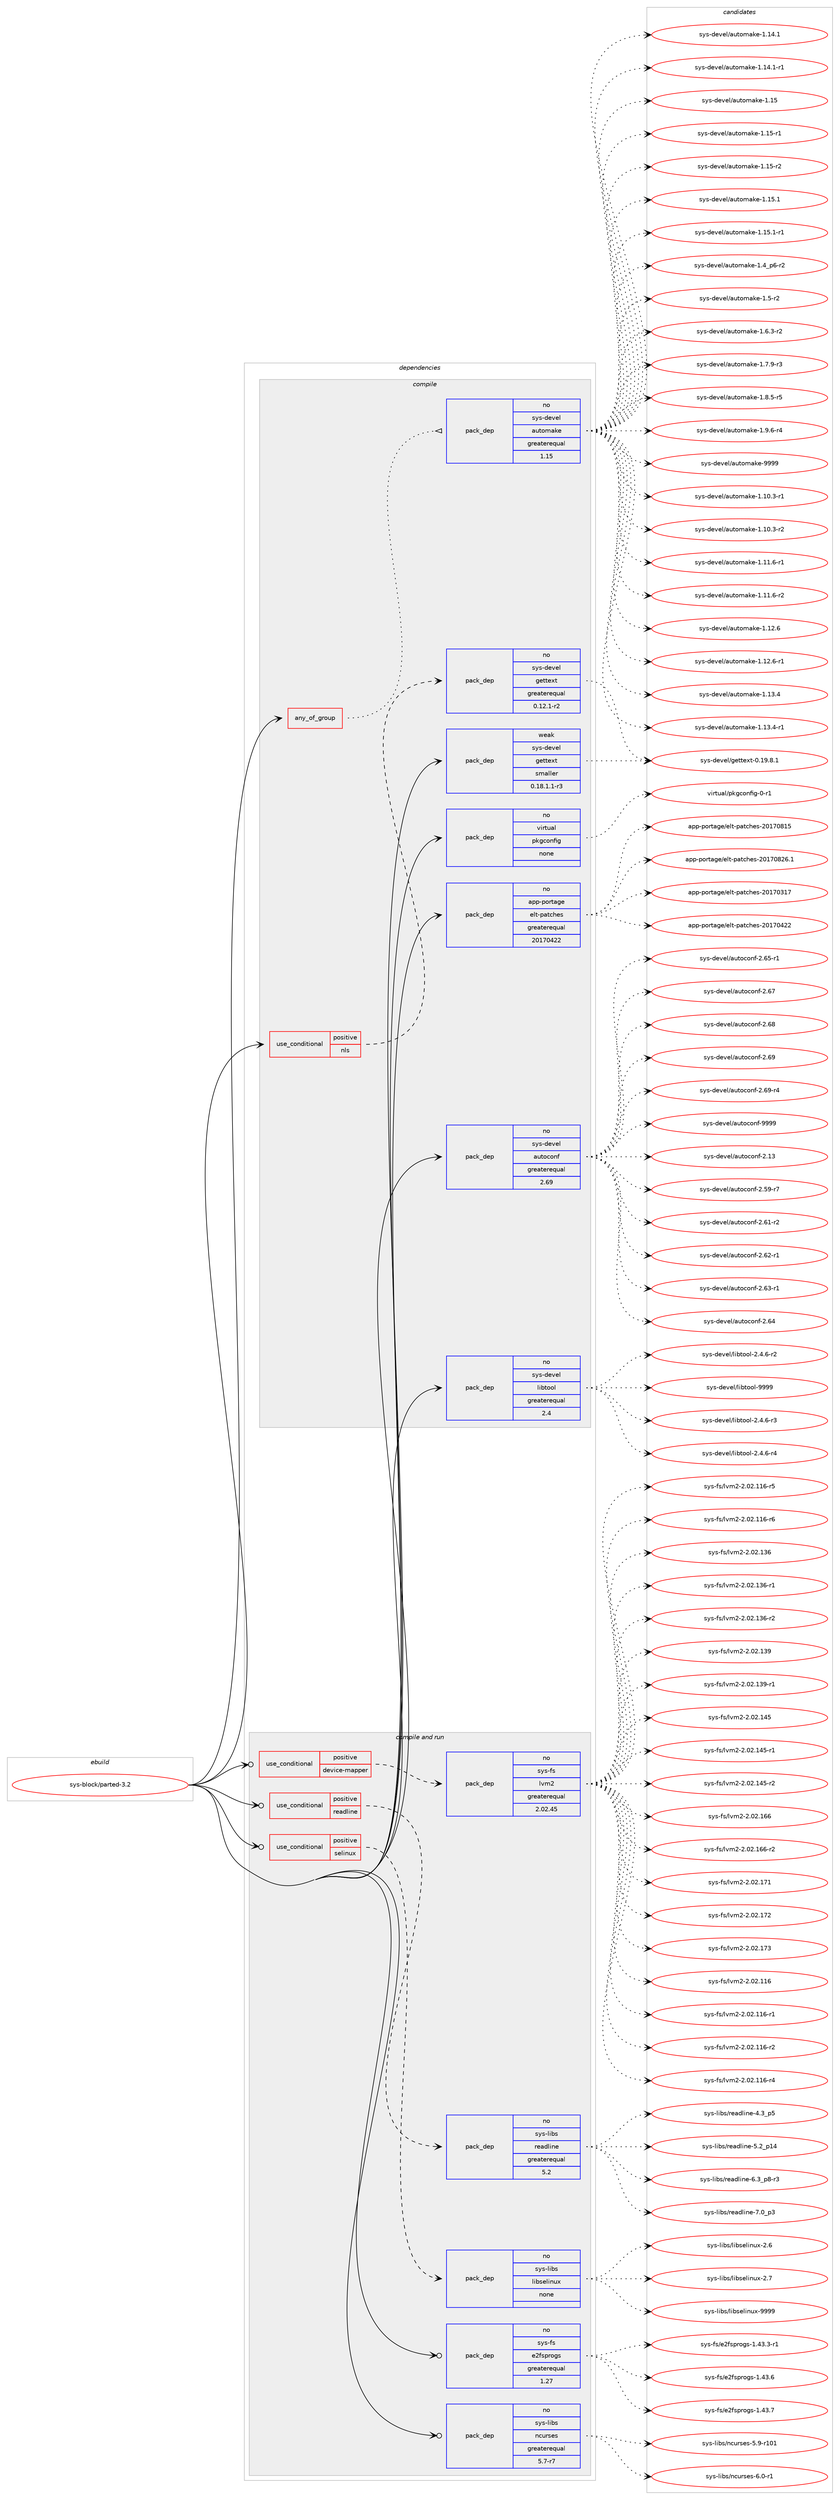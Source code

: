 digraph prolog {

# *************
# Graph options
# *************

newrank=true;
concentrate=true;
compound=true;
graph [rankdir=LR,fontname=Helvetica,fontsize=10,ranksep=1.5];#, ranksep=2.5, nodesep=0.2];
edge  [arrowhead=vee];
node  [fontname=Helvetica,fontsize=10];

# **********
# The ebuild
# **********

subgraph cluster_leftcol {
color=gray;
rank=same;
label=<<i>ebuild</i>>;
id [label="sys-block/parted-3.2", color=red, width=4, href="../sys-block/parted-3.2.svg"];
}

# ****************
# The dependencies
# ****************

subgraph cluster_midcol {
color=gray;
label=<<i>dependencies</i>>;
subgraph cluster_compile {
fillcolor="#eeeeee";
style=filled;
label=<<i>compile</i>>;
subgraph any8026 {
dependency476582 [label=<<TABLE BORDER="0" CELLBORDER="1" CELLSPACING="0" CELLPADDING="4"><TR><TD CELLPADDING="10">any_of_group</TD></TR></TABLE>>, shape=none, color=red];subgraph pack353500 {
dependency476583 [label=<<TABLE BORDER="0" CELLBORDER="1" CELLSPACING="0" CELLPADDING="4" WIDTH="220"><TR><TD ROWSPAN="6" CELLPADDING="30">pack_dep</TD></TR><TR><TD WIDTH="110">no</TD></TR><TR><TD>sys-devel</TD></TR><TR><TD>automake</TD></TR><TR><TD>greaterequal</TD></TR><TR><TD>1.15</TD></TR></TABLE>>, shape=none, color=blue];
}
dependency476582:e -> dependency476583:w [weight=20,style="dotted",arrowhead="oinv"];
}
id:e -> dependency476582:w [weight=20,style="solid",arrowhead="vee"];
subgraph cond114781 {
dependency476584 [label=<<TABLE BORDER="0" CELLBORDER="1" CELLSPACING="0" CELLPADDING="4"><TR><TD ROWSPAN="3" CELLPADDING="10">use_conditional</TD></TR><TR><TD>positive</TD></TR><TR><TD>nls</TD></TR></TABLE>>, shape=none, color=red];
subgraph pack353501 {
dependency476585 [label=<<TABLE BORDER="0" CELLBORDER="1" CELLSPACING="0" CELLPADDING="4" WIDTH="220"><TR><TD ROWSPAN="6" CELLPADDING="30">pack_dep</TD></TR><TR><TD WIDTH="110">no</TD></TR><TR><TD>sys-devel</TD></TR><TR><TD>gettext</TD></TR><TR><TD>greaterequal</TD></TR><TR><TD>0.12.1-r2</TD></TR></TABLE>>, shape=none, color=blue];
}
dependency476584:e -> dependency476585:w [weight=20,style="dashed",arrowhead="vee"];
}
id:e -> dependency476584:w [weight=20,style="solid",arrowhead="vee"];
subgraph pack353502 {
dependency476586 [label=<<TABLE BORDER="0" CELLBORDER="1" CELLSPACING="0" CELLPADDING="4" WIDTH="220"><TR><TD ROWSPAN="6" CELLPADDING="30">pack_dep</TD></TR><TR><TD WIDTH="110">no</TD></TR><TR><TD>app-portage</TD></TR><TR><TD>elt-patches</TD></TR><TR><TD>greaterequal</TD></TR><TR><TD>20170422</TD></TR></TABLE>>, shape=none, color=blue];
}
id:e -> dependency476586:w [weight=20,style="solid",arrowhead="vee"];
subgraph pack353503 {
dependency476587 [label=<<TABLE BORDER="0" CELLBORDER="1" CELLSPACING="0" CELLPADDING="4" WIDTH="220"><TR><TD ROWSPAN="6" CELLPADDING="30">pack_dep</TD></TR><TR><TD WIDTH="110">no</TD></TR><TR><TD>sys-devel</TD></TR><TR><TD>autoconf</TD></TR><TR><TD>greaterequal</TD></TR><TR><TD>2.69</TD></TR></TABLE>>, shape=none, color=blue];
}
id:e -> dependency476587:w [weight=20,style="solid",arrowhead="vee"];
subgraph pack353504 {
dependency476588 [label=<<TABLE BORDER="0" CELLBORDER="1" CELLSPACING="0" CELLPADDING="4" WIDTH="220"><TR><TD ROWSPAN="6" CELLPADDING="30">pack_dep</TD></TR><TR><TD WIDTH="110">no</TD></TR><TR><TD>sys-devel</TD></TR><TR><TD>libtool</TD></TR><TR><TD>greaterequal</TD></TR><TR><TD>2.4</TD></TR></TABLE>>, shape=none, color=blue];
}
id:e -> dependency476588:w [weight=20,style="solid",arrowhead="vee"];
subgraph pack353505 {
dependency476589 [label=<<TABLE BORDER="0" CELLBORDER="1" CELLSPACING="0" CELLPADDING="4" WIDTH="220"><TR><TD ROWSPAN="6" CELLPADDING="30">pack_dep</TD></TR><TR><TD WIDTH="110">no</TD></TR><TR><TD>virtual</TD></TR><TR><TD>pkgconfig</TD></TR><TR><TD>none</TD></TR><TR><TD></TD></TR></TABLE>>, shape=none, color=blue];
}
id:e -> dependency476589:w [weight=20,style="solid",arrowhead="vee"];
subgraph pack353506 {
dependency476590 [label=<<TABLE BORDER="0" CELLBORDER="1" CELLSPACING="0" CELLPADDING="4" WIDTH="220"><TR><TD ROWSPAN="6" CELLPADDING="30">pack_dep</TD></TR><TR><TD WIDTH="110">weak</TD></TR><TR><TD>sys-devel</TD></TR><TR><TD>gettext</TD></TR><TR><TD>smaller</TD></TR><TR><TD>0.18.1.1-r3</TD></TR></TABLE>>, shape=none, color=blue];
}
id:e -> dependency476590:w [weight=20,style="solid",arrowhead="vee"];
}
subgraph cluster_compileandrun {
fillcolor="#eeeeee";
style=filled;
label=<<i>compile and run</i>>;
subgraph cond114782 {
dependency476591 [label=<<TABLE BORDER="0" CELLBORDER="1" CELLSPACING="0" CELLPADDING="4"><TR><TD ROWSPAN="3" CELLPADDING="10">use_conditional</TD></TR><TR><TD>positive</TD></TR><TR><TD>device-mapper</TD></TR></TABLE>>, shape=none, color=red];
subgraph pack353507 {
dependency476592 [label=<<TABLE BORDER="0" CELLBORDER="1" CELLSPACING="0" CELLPADDING="4" WIDTH="220"><TR><TD ROWSPAN="6" CELLPADDING="30">pack_dep</TD></TR><TR><TD WIDTH="110">no</TD></TR><TR><TD>sys-fs</TD></TR><TR><TD>lvm2</TD></TR><TR><TD>greaterequal</TD></TR><TR><TD>2.02.45</TD></TR></TABLE>>, shape=none, color=blue];
}
dependency476591:e -> dependency476592:w [weight=20,style="dashed",arrowhead="vee"];
}
id:e -> dependency476591:w [weight=20,style="solid",arrowhead="odotvee"];
subgraph cond114783 {
dependency476593 [label=<<TABLE BORDER="0" CELLBORDER="1" CELLSPACING="0" CELLPADDING="4"><TR><TD ROWSPAN="3" CELLPADDING="10">use_conditional</TD></TR><TR><TD>positive</TD></TR><TR><TD>readline</TD></TR></TABLE>>, shape=none, color=red];
subgraph pack353508 {
dependency476594 [label=<<TABLE BORDER="0" CELLBORDER="1" CELLSPACING="0" CELLPADDING="4" WIDTH="220"><TR><TD ROWSPAN="6" CELLPADDING="30">pack_dep</TD></TR><TR><TD WIDTH="110">no</TD></TR><TR><TD>sys-libs</TD></TR><TR><TD>readline</TD></TR><TR><TD>greaterequal</TD></TR><TR><TD>5.2</TD></TR></TABLE>>, shape=none, color=blue];
}
dependency476593:e -> dependency476594:w [weight=20,style="dashed",arrowhead="vee"];
}
id:e -> dependency476593:w [weight=20,style="solid",arrowhead="odotvee"];
subgraph cond114784 {
dependency476595 [label=<<TABLE BORDER="0" CELLBORDER="1" CELLSPACING="0" CELLPADDING="4"><TR><TD ROWSPAN="3" CELLPADDING="10">use_conditional</TD></TR><TR><TD>positive</TD></TR><TR><TD>selinux</TD></TR></TABLE>>, shape=none, color=red];
subgraph pack353509 {
dependency476596 [label=<<TABLE BORDER="0" CELLBORDER="1" CELLSPACING="0" CELLPADDING="4" WIDTH="220"><TR><TD ROWSPAN="6" CELLPADDING="30">pack_dep</TD></TR><TR><TD WIDTH="110">no</TD></TR><TR><TD>sys-libs</TD></TR><TR><TD>libselinux</TD></TR><TR><TD>none</TD></TR><TR><TD></TD></TR></TABLE>>, shape=none, color=blue];
}
dependency476595:e -> dependency476596:w [weight=20,style="dashed",arrowhead="vee"];
}
id:e -> dependency476595:w [weight=20,style="solid",arrowhead="odotvee"];
subgraph pack353510 {
dependency476597 [label=<<TABLE BORDER="0" CELLBORDER="1" CELLSPACING="0" CELLPADDING="4" WIDTH="220"><TR><TD ROWSPAN="6" CELLPADDING="30">pack_dep</TD></TR><TR><TD WIDTH="110">no</TD></TR><TR><TD>sys-fs</TD></TR><TR><TD>e2fsprogs</TD></TR><TR><TD>greaterequal</TD></TR><TR><TD>1.27</TD></TR></TABLE>>, shape=none, color=blue];
}
id:e -> dependency476597:w [weight=20,style="solid",arrowhead="odotvee"];
subgraph pack353511 {
dependency476598 [label=<<TABLE BORDER="0" CELLBORDER="1" CELLSPACING="0" CELLPADDING="4" WIDTH="220"><TR><TD ROWSPAN="6" CELLPADDING="30">pack_dep</TD></TR><TR><TD WIDTH="110">no</TD></TR><TR><TD>sys-libs</TD></TR><TR><TD>ncurses</TD></TR><TR><TD>greaterequal</TD></TR><TR><TD>5.7-r7</TD></TR></TABLE>>, shape=none, color=blue];
}
id:e -> dependency476598:w [weight=20,style="solid",arrowhead="odotvee"];
}
subgraph cluster_run {
fillcolor="#eeeeee";
style=filled;
label=<<i>run</i>>;
}
}

# **************
# The candidates
# **************

subgraph cluster_choices {
rank=same;
color=gray;
label=<<i>candidates</i>>;

subgraph choice353500 {
color=black;
nodesep=1;
choice11512111545100101118101108479711711611110997107101454946494846514511449 [label="sys-devel/automake-1.10.3-r1", color=red, width=4,href="../sys-devel/automake-1.10.3-r1.svg"];
choice11512111545100101118101108479711711611110997107101454946494846514511450 [label="sys-devel/automake-1.10.3-r2", color=red, width=4,href="../sys-devel/automake-1.10.3-r2.svg"];
choice11512111545100101118101108479711711611110997107101454946494946544511449 [label="sys-devel/automake-1.11.6-r1", color=red, width=4,href="../sys-devel/automake-1.11.6-r1.svg"];
choice11512111545100101118101108479711711611110997107101454946494946544511450 [label="sys-devel/automake-1.11.6-r2", color=red, width=4,href="../sys-devel/automake-1.11.6-r2.svg"];
choice1151211154510010111810110847971171161111099710710145494649504654 [label="sys-devel/automake-1.12.6", color=red, width=4,href="../sys-devel/automake-1.12.6.svg"];
choice11512111545100101118101108479711711611110997107101454946495046544511449 [label="sys-devel/automake-1.12.6-r1", color=red, width=4,href="../sys-devel/automake-1.12.6-r1.svg"];
choice1151211154510010111810110847971171161111099710710145494649514652 [label="sys-devel/automake-1.13.4", color=red, width=4,href="../sys-devel/automake-1.13.4.svg"];
choice11512111545100101118101108479711711611110997107101454946495146524511449 [label="sys-devel/automake-1.13.4-r1", color=red, width=4,href="../sys-devel/automake-1.13.4-r1.svg"];
choice1151211154510010111810110847971171161111099710710145494649524649 [label="sys-devel/automake-1.14.1", color=red, width=4,href="../sys-devel/automake-1.14.1.svg"];
choice11512111545100101118101108479711711611110997107101454946495246494511449 [label="sys-devel/automake-1.14.1-r1", color=red, width=4,href="../sys-devel/automake-1.14.1-r1.svg"];
choice115121115451001011181011084797117116111109971071014549464953 [label="sys-devel/automake-1.15", color=red, width=4,href="../sys-devel/automake-1.15.svg"];
choice1151211154510010111810110847971171161111099710710145494649534511449 [label="sys-devel/automake-1.15-r1", color=red, width=4,href="../sys-devel/automake-1.15-r1.svg"];
choice1151211154510010111810110847971171161111099710710145494649534511450 [label="sys-devel/automake-1.15-r2", color=red, width=4,href="../sys-devel/automake-1.15-r2.svg"];
choice1151211154510010111810110847971171161111099710710145494649534649 [label="sys-devel/automake-1.15.1", color=red, width=4,href="../sys-devel/automake-1.15.1.svg"];
choice11512111545100101118101108479711711611110997107101454946495346494511449 [label="sys-devel/automake-1.15.1-r1", color=red, width=4,href="../sys-devel/automake-1.15.1-r1.svg"];
choice115121115451001011181011084797117116111109971071014549465295112544511450 [label="sys-devel/automake-1.4_p6-r2", color=red, width=4,href="../sys-devel/automake-1.4_p6-r2.svg"];
choice11512111545100101118101108479711711611110997107101454946534511450 [label="sys-devel/automake-1.5-r2", color=red, width=4,href="../sys-devel/automake-1.5-r2.svg"];
choice115121115451001011181011084797117116111109971071014549465446514511450 [label="sys-devel/automake-1.6.3-r2", color=red, width=4,href="../sys-devel/automake-1.6.3-r2.svg"];
choice115121115451001011181011084797117116111109971071014549465546574511451 [label="sys-devel/automake-1.7.9-r3", color=red, width=4,href="../sys-devel/automake-1.7.9-r3.svg"];
choice115121115451001011181011084797117116111109971071014549465646534511453 [label="sys-devel/automake-1.8.5-r5", color=red, width=4,href="../sys-devel/automake-1.8.5-r5.svg"];
choice115121115451001011181011084797117116111109971071014549465746544511452 [label="sys-devel/automake-1.9.6-r4", color=red, width=4,href="../sys-devel/automake-1.9.6-r4.svg"];
choice115121115451001011181011084797117116111109971071014557575757 [label="sys-devel/automake-9999", color=red, width=4,href="../sys-devel/automake-9999.svg"];
dependency476583:e -> choice11512111545100101118101108479711711611110997107101454946494846514511449:w [style=dotted,weight="100"];
dependency476583:e -> choice11512111545100101118101108479711711611110997107101454946494846514511450:w [style=dotted,weight="100"];
dependency476583:e -> choice11512111545100101118101108479711711611110997107101454946494946544511449:w [style=dotted,weight="100"];
dependency476583:e -> choice11512111545100101118101108479711711611110997107101454946494946544511450:w [style=dotted,weight="100"];
dependency476583:e -> choice1151211154510010111810110847971171161111099710710145494649504654:w [style=dotted,weight="100"];
dependency476583:e -> choice11512111545100101118101108479711711611110997107101454946495046544511449:w [style=dotted,weight="100"];
dependency476583:e -> choice1151211154510010111810110847971171161111099710710145494649514652:w [style=dotted,weight="100"];
dependency476583:e -> choice11512111545100101118101108479711711611110997107101454946495146524511449:w [style=dotted,weight="100"];
dependency476583:e -> choice1151211154510010111810110847971171161111099710710145494649524649:w [style=dotted,weight="100"];
dependency476583:e -> choice11512111545100101118101108479711711611110997107101454946495246494511449:w [style=dotted,weight="100"];
dependency476583:e -> choice115121115451001011181011084797117116111109971071014549464953:w [style=dotted,weight="100"];
dependency476583:e -> choice1151211154510010111810110847971171161111099710710145494649534511449:w [style=dotted,weight="100"];
dependency476583:e -> choice1151211154510010111810110847971171161111099710710145494649534511450:w [style=dotted,weight="100"];
dependency476583:e -> choice1151211154510010111810110847971171161111099710710145494649534649:w [style=dotted,weight="100"];
dependency476583:e -> choice11512111545100101118101108479711711611110997107101454946495346494511449:w [style=dotted,weight="100"];
dependency476583:e -> choice115121115451001011181011084797117116111109971071014549465295112544511450:w [style=dotted,weight="100"];
dependency476583:e -> choice11512111545100101118101108479711711611110997107101454946534511450:w [style=dotted,weight="100"];
dependency476583:e -> choice115121115451001011181011084797117116111109971071014549465446514511450:w [style=dotted,weight="100"];
dependency476583:e -> choice115121115451001011181011084797117116111109971071014549465546574511451:w [style=dotted,weight="100"];
dependency476583:e -> choice115121115451001011181011084797117116111109971071014549465646534511453:w [style=dotted,weight="100"];
dependency476583:e -> choice115121115451001011181011084797117116111109971071014549465746544511452:w [style=dotted,weight="100"];
dependency476583:e -> choice115121115451001011181011084797117116111109971071014557575757:w [style=dotted,weight="100"];
}
subgraph choice353501 {
color=black;
nodesep=1;
choice1151211154510010111810110847103101116116101120116454846495746564649 [label="sys-devel/gettext-0.19.8.1", color=red, width=4,href="../sys-devel/gettext-0.19.8.1.svg"];
dependency476585:e -> choice1151211154510010111810110847103101116116101120116454846495746564649:w [style=dotted,weight="100"];
}
subgraph choice353502 {
color=black;
nodesep=1;
choice97112112451121111141169710310147101108116451129711699104101115455048495548514955 [label="app-portage/elt-patches-20170317", color=red, width=4,href="../app-portage/elt-patches-20170317.svg"];
choice97112112451121111141169710310147101108116451129711699104101115455048495548525050 [label="app-portage/elt-patches-20170422", color=red, width=4,href="../app-portage/elt-patches-20170422.svg"];
choice97112112451121111141169710310147101108116451129711699104101115455048495548564953 [label="app-portage/elt-patches-20170815", color=red, width=4,href="../app-portage/elt-patches-20170815.svg"];
choice971121124511211111411697103101471011081164511297116991041011154550484955485650544649 [label="app-portage/elt-patches-20170826.1", color=red, width=4,href="../app-portage/elt-patches-20170826.1.svg"];
dependency476586:e -> choice97112112451121111141169710310147101108116451129711699104101115455048495548514955:w [style=dotted,weight="100"];
dependency476586:e -> choice97112112451121111141169710310147101108116451129711699104101115455048495548525050:w [style=dotted,weight="100"];
dependency476586:e -> choice97112112451121111141169710310147101108116451129711699104101115455048495548564953:w [style=dotted,weight="100"];
dependency476586:e -> choice971121124511211111411697103101471011081164511297116991041011154550484955485650544649:w [style=dotted,weight="100"];
}
subgraph choice353503 {
color=black;
nodesep=1;
choice115121115451001011181011084797117116111991111101024550464951 [label="sys-devel/autoconf-2.13", color=red, width=4,href="../sys-devel/autoconf-2.13.svg"];
choice1151211154510010111810110847971171161119911111010245504653574511455 [label="sys-devel/autoconf-2.59-r7", color=red, width=4,href="../sys-devel/autoconf-2.59-r7.svg"];
choice1151211154510010111810110847971171161119911111010245504654494511450 [label="sys-devel/autoconf-2.61-r2", color=red, width=4,href="../sys-devel/autoconf-2.61-r2.svg"];
choice1151211154510010111810110847971171161119911111010245504654504511449 [label="sys-devel/autoconf-2.62-r1", color=red, width=4,href="../sys-devel/autoconf-2.62-r1.svg"];
choice1151211154510010111810110847971171161119911111010245504654514511449 [label="sys-devel/autoconf-2.63-r1", color=red, width=4,href="../sys-devel/autoconf-2.63-r1.svg"];
choice115121115451001011181011084797117116111991111101024550465452 [label="sys-devel/autoconf-2.64", color=red, width=4,href="../sys-devel/autoconf-2.64.svg"];
choice1151211154510010111810110847971171161119911111010245504654534511449 [label="sys-devel/autoconf-2.65-r1", color=red, width=4,href="../sys-devel/autoconf-2.65-r1.svg"];
choice115121115451001011181011084797117116111991111101024550465455 [label="sys-devel/autoconf-2.67", color=red, width=4,href="../sys-devel/autoconf-2.67.svg"];
choice115121115451001011181011084797117116111991111101024550465456 [label="sys-devel/autoconf-2.68", color=red, width=4,href="../sys-devel/autoconf-2.68.svg"];
choice115121115451001011181011084797117116111991111101024550465457 [label="sys-devel/autoconf-2.69", color=red, width=4,href="../sys-devel/autoconf-2.69.svg"];
choice1151211154510010111810110847971171161119911111010245504654574511452 [label="sys-devel/autoconf-2.69-r4", color=red, width=4,href="../sys-devel/autoconf-2.69-r4.svg"];
choice115121115451001011181011084797117116111991111101024557575757 [label="sys-devel/autoconf-9999", color=red, width=4,href="../sys-devel/autoconf-9999.svg"];
dependency476587:e -> choice115121115451001011181011084797117116111991111101024550464951:w [style=dotted,weight="100"];
dependency476587:e -> choice1151211154510010111810110847971171161119911111010245504653574511455:w [style=dotted,weight="100"];
dependency476587:e -> choice1151211154510010111810110847971171161119911111010245504654494511450:w [style=dotted,weight="100"];
dependency476587:e -> choice1151211154510010111810110847971171161119911111010245504654504511449:w [style=dotted,weight="100"];
dependency476587:e -> choice1151211154510010111810110847971171161119911111010245504654514511449:w [style=dotted,weight="100"];
dependency476587:e -> choice115121115451001011181011084797117116111991111101024550465452:w [style=dotted,weight="100"];
dependency476587:e -> choice1151211154510010111810110847971171161119911111010245504654534511449:w [style=dotted,weight="100"];
dependency476587:e -> choice115121115451001011181011084797117116111991111101024550465455:w [style=dotted,weight="100"];
dependency476587:e -> choice115121115451001011181011084797117116111991111101024550465456:w [style=dotted,weight="100"];
dependency476587:e -> choice115121115451001011181011084797117116111991111101024550465457:w [style=dotted,weight="100"];
dependency476587:e -> choice1151211154510010111810110847971171161119911111010245504654574511452:w [style=dotted,weight="100"];
dependency476587:e -> choice115121115451001011181011084797117116111991111101024557575757:w [style=dotted,weight="100"];
}
subgraph choice353504 {
color=black;
nodesep=1;
choice1151211154510010111810110847108105981161111111084550465246544511450 [label="sys-devel/libtool-2.4.6-r2", color=red, width=4,href="../sys-devel/libtool-2.4.6-r2.svg"];
choice1151211154510010111810110847108105981161111111084550465246544511451 [label="sys-devel/libtool-2.4.6-r3", color=red, width=4,href="../sys-devel/libtool-2.4.6-r3.svg"];
choice1151211154510010111810110847108105981161111111084550465246544511452 [label="sys-devel/libtool-2.4.6-r4", color=red, width=4,href="../sys-devel/libtool-2.4.6-r4.svg"];
choice1151211154510010111810110847108105981161111111084557575757 [label="sys-devel/libtool-9999", color=red, width=4,href="../sys-devel/libtool-9999.svg"];
dependency476588:e -> choice1151211154510010111810110847108105981161111111084550465246544511450:w [style=dotted,weight="100"];
dependency476588:e -> choice1151211154510010111810110847108105981161111111084550465246544511451:w [style=dotted,weight="100"];
dependency476588:e -> choice1151211154510010111810110847108105981161111111084550465246544511452:w [style=dotted,weight="100"];
dependency476588:e -> choice1151211154510010111810110847108105981161111111084557575757:w [style=dotted,weight="100"];
}
subgraph choice353505 {
color=black;
nodesep=1;
choice11810511411611797108471121071039911111010210510345484511449 [label="virtual/pkgconfig-0-r1", color=red, width=4,href="../virtual/pkgconfig-0-r1.svg"];
dependency476589:e -> choice11810511411611797108471121071039911111010210510345484511449:w [style=dotted,weight="100"];
}
subgraph choice353506 {
color=black;
nodesep=1;
choice1151211154510010111810110847103101116116101120116454846495746564649 [label="sys-devel/gettext-0.19.8.1", color=red, width=4,href="../sys-devel/gettext-0.19.8.1.svg"];
dependency476590:e -> choice1151211154510010111810110847103101116116101120116454846495746564649:w [style=dotted,weight="100"];
}
subgraph choice353507 {
color=black;
nodesep=1;
choice115121115451021154710811810950455046485046494954 [label="sys-fs/lvm2-2.02.116", color=red, width=4,href="../sys-fs/lvm2-2.02.116.svg"];
choice1151211154510211547108118109504550464850464949544511449 [label="sys-fs/lvm2-2.02.116-r1", color=red, width=4,href="../sys-fs/lvm2-2.02.116-r1.svg"];
choice1151211154510211547108118109504550464850464949544511450 [label="sys-fs/lvm2-2.02.116-r2", color=red, width=4,href="../sys-fs/lvm2-2.02.116-r2.svg"];
choice1151211154510211547108118109504550464850464949544511452 [label="sys-fs/lvm2-2.02.116-r4", color=red, width=4,href="../sys-fs/lvm2-2.02.116-r4.svg"];
choice1151211154510211547108118109504550464850464949544511453 [label="sys-fs/lvm2-2.02.116-r5", color=red, width=4,href="../sys-fs/lvm2-2.02.116-r5.svg"];
choice1151211154510211547108118109504550464850464949544511454 [label="sys-fs/lvm2-2.02.116-r6", color=red, width=4,href="../sys-fs/lvm2-2.02.116-r6.svg"];
choice115121115451021154710811810950455046485046495154 [label="sys-fs/lvm2-2.02.136", color=red, width=4,href="../sys-fs/lvm2-2.02.136.svg"];
choice1151211154510211547108118109504550464850464951544511449 [label="sys-fs/lvm2-2.02.136-r1", color=red, width=4,href="../sys-fs/lvm2-2.02.136-r1.svg"];
choice1151211154510211547108118109504550464850464951544511450 [label="sys-fs/lvm2-2.02.136-r2", color=red, width=4,href="../sys-fs/lvm2-2.02.136-r2.svg"];
choice115121115451021154710811810950455046485046495157 [label="sys-fs/lvm2-2.02.139", color=red, width=4,href="../sys-fs/lvm2-2.02.139.svg"];
choice1151211154510211547108118109504550464850464951574511449 [label="sys-fs/lvm2-2.02.139-r1", color=red, width=4,href="../sys-fs/lvm2-2.02.139-r1.svg"];
choice115121115451021154710811810950455046485046495253 [label="sys-fs/lvm2-2.02.145", color=red, width=4,href="../sys-fs/lvm2-2.02.145.svg"];
choice1151211154510211547108118109504550464850464952534511449 [label="sys-fs/lvm2-2.02.145-r1", color=red, width=4,href="../sys-fs/lvm2-2.02.145-r1.svg"];
choice1151211154510211547108118109504550464850464952534511450 [label="sys-fs/lvm2-2.02.145-r2", color=red, width=4,href="../sys-fs/lvm2-2.02.145-r2.svg"];
choice115121115451021154710811810950455046485046495454 [label="sys-fs/lvm2-2.02.166", color=red, width=4,href="../sys-fs/lvm2-2.02.166.svg"];
choice1151211154510211547108118109504550464850464954544511450 [label="sys-fs/lvm2-2.02.166-r2", color=red, width=4,href="../sys-fs/lvm2-2.02.166-r2.svg"];
choice115121115451021154710811810950455046485046495549 [label="sys-fs/lvm2-2.02.171", color=red, width=4,href="../sys-fs/lvm2-2.02.171.svg"];
choice115121115451021154710811810950455046485046495550 [label="sys-fs/lvm2-2.02.172", color=red, width=4,href="../sys-fs/lvm2-2.02.172.svg"];
choice115121115451021154710811810950455046485046495551 [label="sys-fs/lvm2-2.02.173", color=red, width=4,href="../sys-fs/lvm2-2.02.173.svg"];
dependency476592:e -> choice115121115451021154710811810950455046485046494954:w [style=dotted,weight="100"];
dependency476592:e -> choice1151211154510211547108118109504550464850464949544511449:w [style=dotted,weight="100"];
dependency476592:e -> choice1151211154510211547108118109504550464850464949544511450:w [style=dotted,weight="100"];
dependency476592:e -> choice1151211154510211547108118109504550464850464949544511452:w [style=dotted,weight="100"];
dependency476592:e -> choice1151211154510211547108118109504550464850464949544511453:w [style=dotted,weight="100"];
dependency476592:e -> choice1151211154510211547108118109504550464850464949544511454:w [style=dotted,weight="100"];
dependency476592:e -> choice115121115451021154710811810950455046485046495154:w [style=dotted,weight="100"];
dependency476592:e -> choice1151211154510211547108118109504550464850464951544511449:w [style=dotted,weight="100"];
dependency476592:e -> choice1151211154510211547108118109504550464850464951544511450:w [style=dotted,weight="100"];
dependency476592:e -> choice115121115451021154710811810950455046485046495157:w [style=dotted,weight="100"];
dependency476592:e -> choice1151211154510211547108118109504550464850464951574511449:w [style=dotted,weight="100"];
dependency476592:e -> choice115121115451021154710811810950455046485046495253:w [style=dotted,weight="100"];
dependency476592:e -> choice1151211154510211547108118109504550464850464952534511449:w [style=dotted,weight="100"];
dependency476592:e -> choice1151211154510211547108118109504550464850464952534511450:w [style=dotted,weight="100"];
dependency476592:e -> choice115121115451021154710811810950455046485046495454:w [style=dotted,weight="100"];
dependency476592:e -> choice1151211154510211547108118109504550464850464954544511450:w [style=dotted,weight="100"];
dependency476592:e -> choice115121115451021154710811810950455046485046495549:w [style=dotted,weight="100"];
dependency476592:e -> choice115121115451021154710811810950455046485046495550:w [style=dotted,weight="100"];
dependency476592:e -> choice115121115451021154710811810950455046485046495551:w [style=dotted,weight="100"];
}
subgraph choice353508 {
color=black;
nodesep=1;
choice11512111545108105981154711410197100108105110101455246519511253 [label="sys-libs/readline-4.3_p5", color=red, width=4,href="../sys-libs/readline-4.3_p5.svg"];
choice1151211154510810598115471141019710010810511010145534650951124952 [label="sys-libs/readline-5.2_p14", color=red, width=4,href="../sys-libs/readline-5.2_p14.svg"];
choice115121115451081059811547114101971001081051101014554465195112564511451 [label="sys-libs/readline-6.3_p8-r3", color=red, width=4,href="../sys-libs/readline-6.3_p8-r3.svg"];
choice11512111545108105981154711410197100108105110101455546489511251 [label="sys-libs/readline-7.0_p3", color=red, width=4,href="../sys-libs/readline-7.0_p3.svg"];
dependency476594:e -> choice11512111545108105981154711410197100108105110101455246519511253:w [style=dotted,weight="100"];
dependency476594:e -> choice1151211154510810598115471141019710010810511010145534650951124952:w [style=dotted,weight="100"];
dependency476594:e -> choice115121115451081059811547114101971001081051101014554465195112564511451:w [style=dotted,weight="100"];
dependency476594:e -> choice11512111545108105981154711410197100108105110101455546489511251:w [style=dotted,weight="100"];
}
subgraph choice353509 {
color=black;
nodesep=1;
choice1151211154510810598115471081059811510110810511011712045504654 [label="sys-libs/libselinux-2.6", color=red, width=4,href="../sys-libs/libselinux-2.6.svg"];
choice1151211154510810598115471081059811510110810511011712045504655 [label="sys-libs/libselinux-2.7", color=red, width=4,href="../sys-libs/libselinux-2.7.svg"];
choice115121115451081059811547108105981151011081051101171204557575757 [label="sys-libs/libselinux-9999", color=red, width=4,href="../sys-libs/libselinux-9999.svg"];
dependency476596:e -> choice1151211154510810598115471081059811510110810511011712045504654:w [style=dotted,weight="100"];
dependency476596:e -> choice1151211154510810598115471081059811510110810511011712045504655:w [style=dotted,weight="100"];
dependency476596:e -> choice115121115451081059811547108105981151011081051101171204557575757:w [style=dotted,weight="100"];
}
subgraph choice353510 {
color=black;
nodesep=1;
choice115121115451021154710150102115112114111103115454946525146514511449 [label="sys-fs/e2fsprogs-1.43.3-r1", color=red, width=4,href="../sys-fs/e2fsprogs-1.43.3-r1.svg"];
choice11512111545102115471015010211511211411110311545494652514654 [label="sys-fs/e2fsprogs-1.43.6", color=red, width=4,href="../sys-fs/e2fsprogs-1.43.6.svg"];
choice11512111545102115471015010211511211411110311545494652514655 [label="sys-fs/e2fsprogs-1.43.7", color=red, width=4,href="../sys-fs/e2fsprogs-1.43.7.svg"];
dependency476597:e -> choice115121115451021154710150102115112114111103115454946525146514511449:w [style=dotted,weight="100"];
dependency476597:e -> choice11512111545102115471015010211511211411110311545494652514654:w [style=dotted,weight="100"];
dependency476597:e -> choice11512111545102115471015010211511211411110311545494652514655:w [style=dotted,weight="100"];
}
subgraph choice353511 {
color=black;
nodesep=1;
choice115121115451081059811547110991171141151011154553465745114494849 [label="sys-libs/ncurses-5.9-r101", color=red, width=4,href="../sys-libs/ncurses-5.9-r101.svg"];
choice11512111545108105981154711099117114115101115455446484511449 [label="sys-libs/ncurses-6.0-r1", color=red, width=4,href="../sys-libs/ncurses-6.0-r1.svg"];
dependency476598:e -> choice115121115451081059811547110991171141151011154553465745114494849:w [style=dotted,weight="100"];
dependency476598:e -> choice11512111545108105981154711099117114115101115455446484511449:w [style=dotted,weight="100"];
}
}

}
